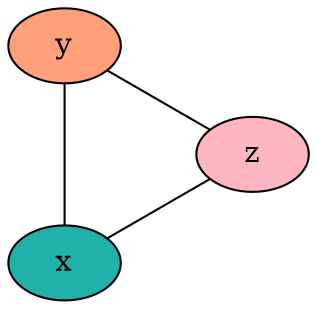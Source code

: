 graph {
graph [layout=circo]
x [style="filled", fillcolor=lightseagreen]
y [style="filled", fillcolor=lightsalmon]
z [style="filled", fillcolor=lightpink]
x -- z
x -- y
y -- z
}